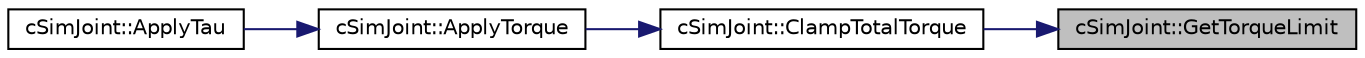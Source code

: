 digraph "cSimJoint::GetTorqueLimit"
{
 // LATEX_PDF_SIZE
  edge [fontname="Helvetica",fontsize="10",labelfontname="Helvetica",labelfontsize="10"];
  node [fontname="Helvetica",fontsize="10",shape=record];
  rankdir="RL";
  Node1 [label="cSimJoint::GetTorqueLimit",height=0.2,width=0.4,color="black", fillcolor="grey75", style="filled", fontcolor="black",tooltip=" "];
  Node1 -> Node2 [dir="back",color="midnightblue",fontsize="10",style="solid",fontname="Helvetica"];
  Node2 [label="cSimJoint::ClampTotalTorque",height=0.2,width=0.4,color="black", fillcolor="white", style="filled",URL="$classc_sim_joint.html#a31f60390aa7b174a555fb4776f39e3a4",tooltip=" "];
  Node2 -> Node3 [dir="back",color="midnightblue",fontsize="10",style="solid",fontname="Helvetica"];
  Node3 [label="cSimJoint::ApplyTorque",height=0.2,width=0.4,color="black", fillcolor="white", style="filled",URL="$classc_sim_joint.html#a69ccf3f056791f85e7c76436c2e7af35",tooltip=" "];
  Node3 -> Node4 [dir="back",color="midnightblue",fontsize="10",style="solid",fontname="Helvetica"];
  Node4 [label="cSimJoint::ApplyTau",height=0.2,width=0.4,color="black", fillcolor="white", style="filled",URL="$classc_sim_joint.html#a83b7a43aba439ff5f2c90696b86ae663",tooltip=" "];
}
